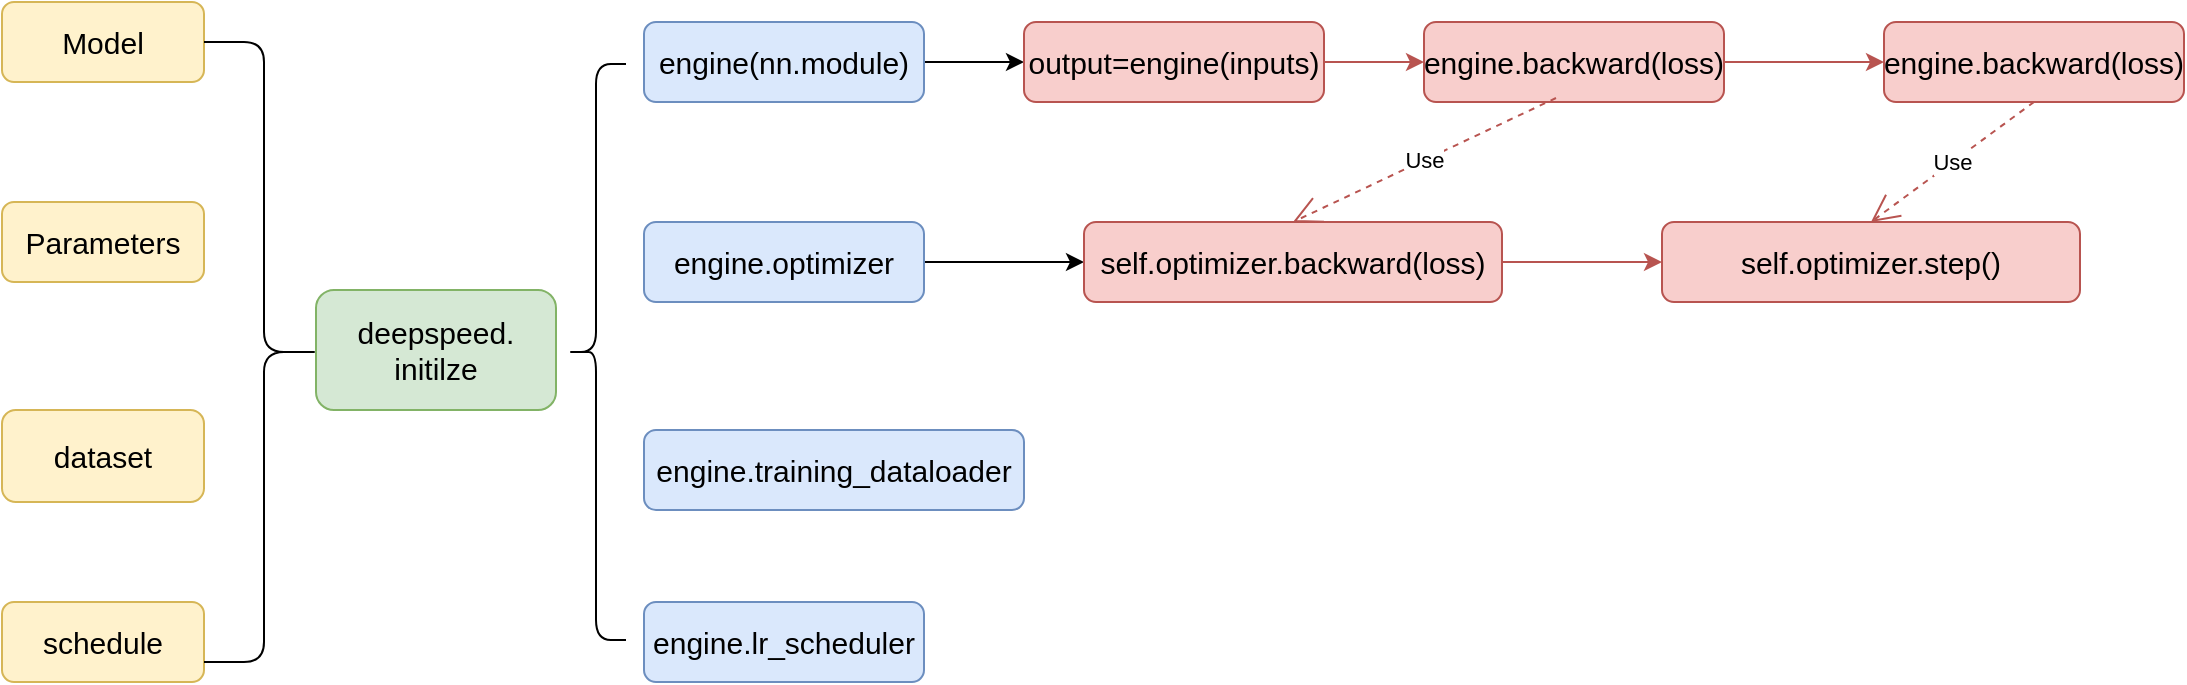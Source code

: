<mxfile version="24.7.17">
  <diagram id="C5RBs43oDa-KdzZeNtuy" name="Page-1">
    <mxGraphModel dx="1434" dy="836" grid="1" gridSize="10" guides="1" tooltips="1" connect="1" arrows="1" fold="1" page="1" pageScale="1" pageWidth="1169" pageHeight="827" math="0" shadow="0">
      <root>
        <mxCell id="WIyWlLk6GJQsqaUBKTNV-0" />
        <mxCell id="WIyWlLk6GJQsqaUBKTNV-1" parent="WIyWlLk6GJQsqaUBKTNV-0" />
        <mxCell id="JCF-HL_b0-tqHEE6qKvt-0" value="&lt;font style=&quot;font-size: 15px;&quot;&gt;Model&lt;/font&gt;" style="rounded=1;whiteSpace=wrap;html=1;fillColor=#fff2cc;strokeColor=#d6b656;" vertex="1" parent="WIyWlLk6GJQsqaUBKTNV-1">
          <mxGeometry x="40" y="180" width="101" height="40" as="geometry" />
        </mxCell>
        <mxCell id="JCF-HL_b0-tqHEE6qKvt-1" value="&lt;font style=&quot;font-size: 15px;&quot;&gt;Parameters&lt;/font&gt;" style="rounded=1;whiteSpace=wrap;html=1;fillColor=#fff2cc;strokeColor=#d6b656;" vertex="1" parent="WIyWlLk6GJQsqaUBKTNV-1">
          <mxGeometry x="40" y="280" width="101" height="40" as="geometry" />
        </mxCell>
        <mxCell id="JCF-HL_b0-tqHEE6qKvt-2" value="&lt;font style=&quot;font-size: 15px;&quot;&gt;dataset&lt;/font&gt;" style="rounded=1;whiteSpace=wrap;html=1;fillColor=#fff2cc;strokeColor=#d6b656;" vertex="1" parent="WIyWlLk6GJQsqaUBKTNV-1">
          <mxGeometry x="40" y="384" width="101" height="46" as="geometry" />
        </mxCell>
        <mxCell id="JCF-HL_b0-tqHEE6qKvt-3" value="&lt;font style=&quot;font-size: 15px;&quot;&gt;schedule&lt;/font&gt;" style="rounded=1;whiteSpace=wrap;html=1;fillColor=#fff2cc;strokeColor=#d6b656;" vertex="1" parent="WIyWlLk6GJQsqaUBKTNV-1">
          <mxGeometry x="40" y="480" width="101" height="40" as="geometry" />
        </mxCell>
        <mxCell id="JCF-HL_b0-tqHEE6qKvt-4" value="&lt;font style=&quot;font-size: 15px;&quot;&gt;deepspeed.&lt;/font&gt;&lt;div style=&quot;font-size: 15px;&quot;&gt;&lt;font style=&quot;font-size: 15px;&quot;&gt;initilze&lt;/font&gt;&lt;/div&gt;" style="rounded=1;whiteSpace=wrap;html=1;fillColor=#d5e8d4;strokeColor=#82b366;" vertex="1" parent="WIyWlLk6GJQsqaUBKTNV-1">
          <mxGeometry x="197" y="324" width="120" height="60" as="geometry" />
        </mxCell>
        <mxCell id="JCF-HL_b0-tqHEE6qKvt-5" value="" style="shape=curlyBracket;whiteSpace=wrap;html=1;rounded=1;flipH=1;labelPosition=right;verticalLabelPosition=middle;align=left;verticalAlign=middle;" vertex="1" parent="WIyWlLk6GJQsqaUBKTNV-1">
          <mxGeometry x="141" y="200" width="60" height="310" as="geometry" />
        </mxCell>
        <mxCell id="JCF-HL_b0-tqHEE6qKvt-6" value="" style="shape=curlyBracket;whiteSpace=wrap;html=1;rounded=1;labelPosition=left;verticalLabelPosition=middle;align=right;verticalAlign=middle;" vertex="1" parent="WIyWlLk6GJQsqaUBKTNV-1">
          <mxGeometry x="322" y="211" width="30" height="288" as="geometry" />
        </mxCell>
        <mxCell id="JCF-HL_b0-tqHEE6qKvt-12" value="" style="edgeStyle=orthogonalEdgeStyle;rounded=0;orthogonalLoop=1;jettySize=auto;html=1;" edge="1" parent="WIyWlLk6GJQsqaUBKTNV-1" source="JCF-HL_b0-tqHEE6qKvt-7" target="JCF-HL_b0-tqHEE6qKvt-11">
          <mxGeometry relative="1" as="geometry" />
        </mxCell>
        <mxCell id="JCF-HL_b0-tqHEE6qKvt-7" value="&lt;font style=&quot;font-size: 15px;&quot;&gt;engine(nn.module)&lt;/font&gt;" style="rounded=1;whiteSpace=wrap;html=1;fillColor=#dae8fc;strokeColor=#6c8ebf;" vertex="1" parent="WIyWlLk6GJQsqaUBKTNV-1">
          <mxGeometry x="361" y="190" width="140" height="40" as="geometry" />
        </mxCell>
        <mxCell id="JCF-HL_b0-tqHEE6qKvt-18" value="" style="edgeStyle=orthogonalEdgeStyle;rounded=0;orthogonalLoop=1;jettySize=auto;html=1;" edge="1" parent="WIyWlLk6GJQsqaUBKTNV-1" source="JCF-HL_b0-tqHEE6qKvt-8" target="JCF-HL_b0-tqHEE6qKvt-17">
          <mxGeometry relative="1" as="geometry" />
        </mxCell>
        <mxCell id="JCF-HL_b0-tqHEE6qKvt-8" value="&lt;font style=&quot;font-size: 15px;&quot;&gt;engine.optimizer&lt;/font&gt;" style="rounded=1;whiteSpace=wrap;html=1;fillColor=#dae8fc;strokeColor=#6c8ebf;" vertex="1" parent="WIyWlLk6GJQsqaUBKTNV-1">
          <mxGeometry x="361" y="290" width="140" height="40" as="geometry" />
        </mxCell>
        <mxCell id="JCF-HL_b0-tqHEE6qKvt-9" value="&lt;font style=&quot;font-size: 15px;&quot;&gt;engine.training_dataloader&lt;/font&gt;" style="rounded=1;whiteSpace=wrap;html=1;fillColor=#dae8fc;strokeColor=#6c8ebf;" vertex="1" parent="WIyWlLk6GJQsqaUBKTNV-1">
          <mxGeometry x="361" y="394" width="190" height="40" as="geometry" />
        </mxCell>
        <mxCell id="JCF-HL_b0-tqHEE6qKvt-10" value="&lt;font style=&quot;font-size: 15px;&quot;&gt;engine.lr_scheduler&lt;/font&gt;" style="rounded=1;whiteSpace=wrap;html=1;fillColor=#dae8fc;strokeColor=#6c8ebf;" vertex="1" parent="WIyWlLk6GJQsqaUBKTNV-1">
          <mxGeometry x="361" y="480" width="140" height="40" as="geometry" />
        </mxCell>
        <mxCell id="JCF-HL_b0-tqHEE6qKvt-14" value="" style="edgeStyle=orthogonalEdgeStyle;rounded=0;orthogonalLoop=1;jettySize=auto;html=1;fillColor=#f8cecc;strokeColor=#b85450;" edge="1" parent="WIyWlLk6GJQsqaUBKTNV-1" source="JCF-HL_b0-tqHEE6qKvt-11" target="JCF-HL_b0-tqHEE6qKvt-13">
          <mxGeometry relative="1" as="geometry" />
        </mxCell>
        <mxCell id="JCF-HL_b0-tqHEE6qKvt-11" value="&lt;font style=&quot;font-size: 15px;&quot;&gt;output=engine(inputs)&lt;/font&gt;" style="rounded=1;whiteSpace=wrap;html=1;fillColor=#f8cecc;strokeColor=#b85450;" vertex="1" parent="WIyWlLk6GJQsqaUBKTNV-1">
          <mxGeometry x="551" y="190" width="150" height="40" as="geometry" />
        </mxCell>
        <mxCell id="JCF-HL_b0-tqHEE6qKvt-16" value="" style="edgeStyle=orthogonalEdgeStyle;rounded=0;orthogonalLoop=1;jettySize=auto;html=1;fillColor=#f8cecc;strokeColor=#b85450;" edge="1" parent="WIyWlLk6GJQsqaUBKTNV-1" source="JCF-HL_b0-tqHEE6qKvt-13" target="JCF-HL_b0-tqHEE6qKvt-15">
          <mxGeometry relative="1" as="geometry" />
        </mxCell>
        <mxCell id="JCF-HL_b0-tqHEE6qKvt-13" value="&lt;font style=&quot;font-size: 15px;&quot;&gt;engine.backward(loss)&lt;/font&gt;" style="rounded=1;whiteSpace=wrap;html=1;fillColor=#f8cecc;strokeColor=#b85450;" vertex="1" parent="WIyWlLk6GJQsqaUBKTNV-1">
          <mxGeometry x="751" y="190" width="150" height="40" as="geometry" />
        </mxCell>
        <mxCell id="JCF-HL_b0-tqHEE6qKvt-15" value="&lt;font style=&quot;font-size: 15px;&quot;&gt;engine.backward(loss)&lt;/font&gt;" style="rounded=1;whiteSpace=wrap;html=1;fillColor=#f8cecc;strokeColor=#b85450;" vertex="1" parent="WIyWlLk6GJQsqaUBKTNV-1">
          <mxGeometry x="981" y="190" width="150" height="40" as="geometry" />
        </mxCell>
        <mxCell id="JCF-HL_b0-tqHEE6qKvt-20" value="" style="edgeStyle=orthogonalEdgeStyle;rounded=0;orthogonalLoop=1;jettySize=auto;html=1;fillColor=#f8cecc;strokeColor=#b85450;" edge="1" parent="WIyWlLk6GJQsqaUBKTNV-1" source="JCF-HL_b0-tqHEE6qKvt-17" target="JCF-HL_b0-tqHEE6qKvt-19">
          <mxGeometry relative="1" as="geometry" />
        </mxCell>
        <mxCell id="JCF-HL_b0-tqHEE6qKvt-17" value="&lt;font style=&quot;font-size: 15px;&quot;&gt;self.optimizer.backward(loss)&lt;/font&gt;" style="rounded=1;whiteSpace=wrap;html=1;fillColor=#f8cecc;strokeColor=#b85450;" vertex="1" parent="WIyWlLk6GJQsqaUBKTNV-1">
          <mxGeometry x="581" y="290" width="209" height="40" as="geometry" />
        </mxCell>
        <mxCell id="JCF-HL_b0-tqHEE6qKvt-19" value="&lt;font style=&quot;font-size: 15px;&quot;&gt;self.optimizer.step()&lt;/font&gt;" style="rounded=1;whiteSpace=wrap;html=1;fillColor=#f8cecc;strokeColor=#b85450;" vertex="1" parent="WIyWlLk6GJQsqaUBKTNV-1">
          <mxGeometry x="870" y="290" width="209" height="40" as="geometry" />
        </mxCell>
        <mxCell id="JCF-HL_b0-tqHEE6qKvt-23" value="Use" style="endArrow=open;endSize=12;dashed=1;html=1;rounded=0;exitX=0.5;exitY=1;exitDx=0;exitDy=0;entryX=0.5;entryY=0;entryDx=0;entryDy=0;fillColor=#f8cecc;strokeColor=#b85450;" edge="1" parent="WIyWlLk6GJQsqaUBKTNV-1" source="JCF-HL_b0-tqHEE6qKvt-15" target="JCF-HL_b0-tqHEE6qKvt-19">
          <mxGeometry width="160" relative="1" as="geometry">
            <mxPoint x="1130" y="240" as="sourcePoint" />
            <mxPoint x="1290" y="240" as="targetPoint" />
          </mxGeometry>
        </mxCell>
        <mxCell id="JCF-HL_b0-tqHEE6qKvt-24" value="Use" style="endArrow=open;endSize=12;dashed=1;html=1;rounded=0;exitX=0.44;exitY=0.95;exitDx=0;exitDy=0;exitPerimeter=0;entryX=0.5;entryY=0;entryDx=0;entryDy=0;fillColor=#f8cecc;strokeColor=#b85450;" edge="1" parent="WIyWlLk6GJQsqaUBKTNV-1" source="JCF-HL_b0-tqHEE6qKvt-13" target="JCF-HL_b0-tqHEE6qKvt-17">
          <mxGeometry width="160" relative="1" as="geometry">
            <mxPoint x="790" y="410" as="sourcePoint" />
            <mxPoint x="950" y="410" as="targetPoint" />
          </mxGeometry>
        </mxCell>
      </root>
    </mxGraphModel>
  </diagram>
</mxfile>
